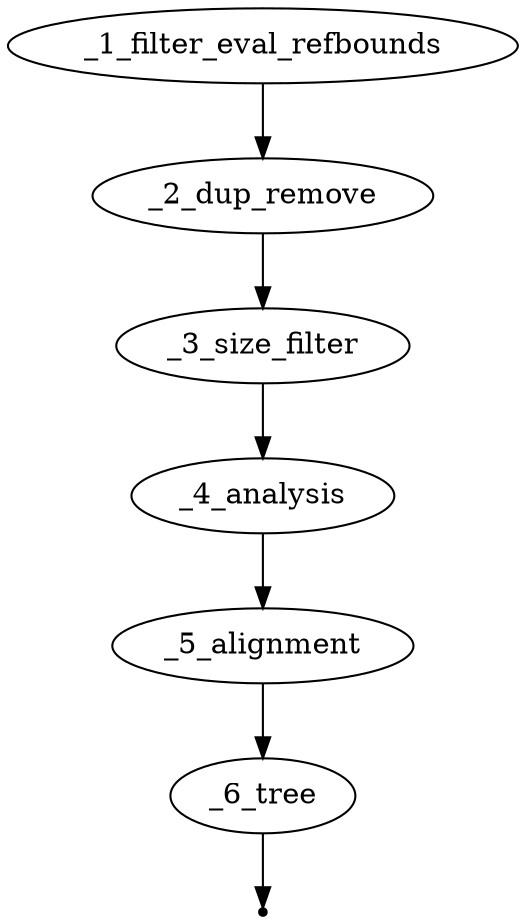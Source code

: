 digraph "dag" {
v0 [label="_1_filter_eval_refbounds"];
v1 [label="_2_dup_remove"];
v0 -> v1;

v1 [label="_2_dup_remove"];
v2 [label="_3_size_filter"];
v1 -> v2;

v2 [label="_3_size_filter"];
v3 [label="_4_analysis"];
v2 -> v3;

v3 [label="_4_analysis"];
v4 [label="_5_alignment"];
v3 -> v4;

v4 [label="_5_alignment"];
v5 [label="_6_tree"];
v4 -> v5;

v5 [label="_6_tree"];
v6 [shape=point];
v5 -> v6;

}
